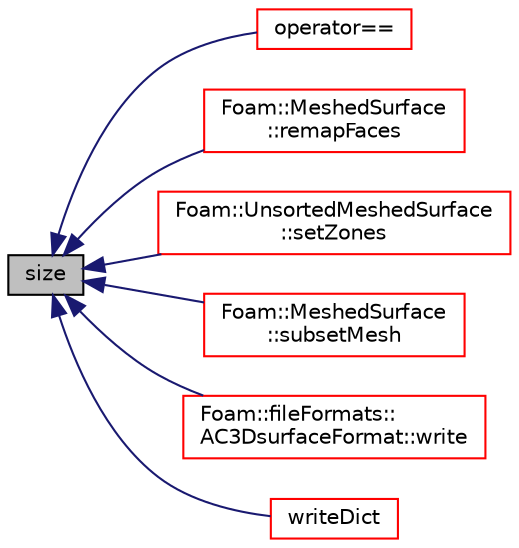 digraph "size"
{
  bgcolor="transparent";
  edge [fontname="Helvetica",fontsize="10",labelfontname="Helvetica",labelfontsize="10"];
  node [fontname="Helvetica",fontsize="10",shape=record];
  rankdir="LR";
  Node1 [label="size",height=0.2,width=0.4,color="black", fillcolor="grey75", style="filled", fontcolor="black"];
  Node1 -> Node2 [dir="back",color="midnightblue",fontsize="10",style="solid",fontname="Helvetica"];
  Node2 [label="operator==",height=0.2,width=0.4,color="red",URL="$a02578.html#a40fc8769487e338670347ed7f6ae3a2f",tooltip="compare. "];
  Node1 -> Node3 [dir="back",color="midnightblue",fontsize="10",style="solid",fontname="Helvetica"];
  Node3 [label="Foam::MeshedSurface\l::remapFaces",height=0.2,width=0.4,color="red",URL="$a01492.html#ac15d32161096e3b5c83b0a0dee739b65",tooltip="Set new zones from faceMap. "];
  Node1 -> Node4 [dir="back",color="midnightblue",fontsize="10",style="solid",fontname="Helvetica"];
  Node4 [label="Foam::UnsortedMeshedSurface\l::setZones",height=0.2,width=0.4,color="red",URL="$a02854.html#ace932e14750294b98603488f885b1503",tooltip="Set zone ids and zones. "];
  Node1 -> Node5 [dir="back",color="midnightblue",fontsize="10",style="solid",fontname="Helvetica"];
  Node5 [label="Foam::MeshedSurface\l::subsetMesh",height=0.2,width=0.4,color="red",URL="$a01492.html#adf4bd7212fe5a7fa21aa750e6673153f",tooltip="Return new surface. "];
  Node1 -> Node6 [dir="back",color="midnightblue",fontsize="10",style="solid",fontname="Helvetica"];
  Node6 [label="Foam::fileFormats::\lAC3DsurfaceFormat::write",height=0.2,width=0.4,color="red",URL="$a00014.html#a2a1e1394d9dd8932b738248c123a267f",tooltip="Write surface mesh components by proxy. "];
  Node1 -> Node7 [dir="back",color="midnightblue",fontsize="10",style="solid",fontname="Helvetica"];
  Node7 [label="writeDict",height=0.2,width=0.4,color="red",URL="$a02578.html#af77027c10b89b764f28cf777c66c4be6",tooltip="Write dictionary. "];
}
